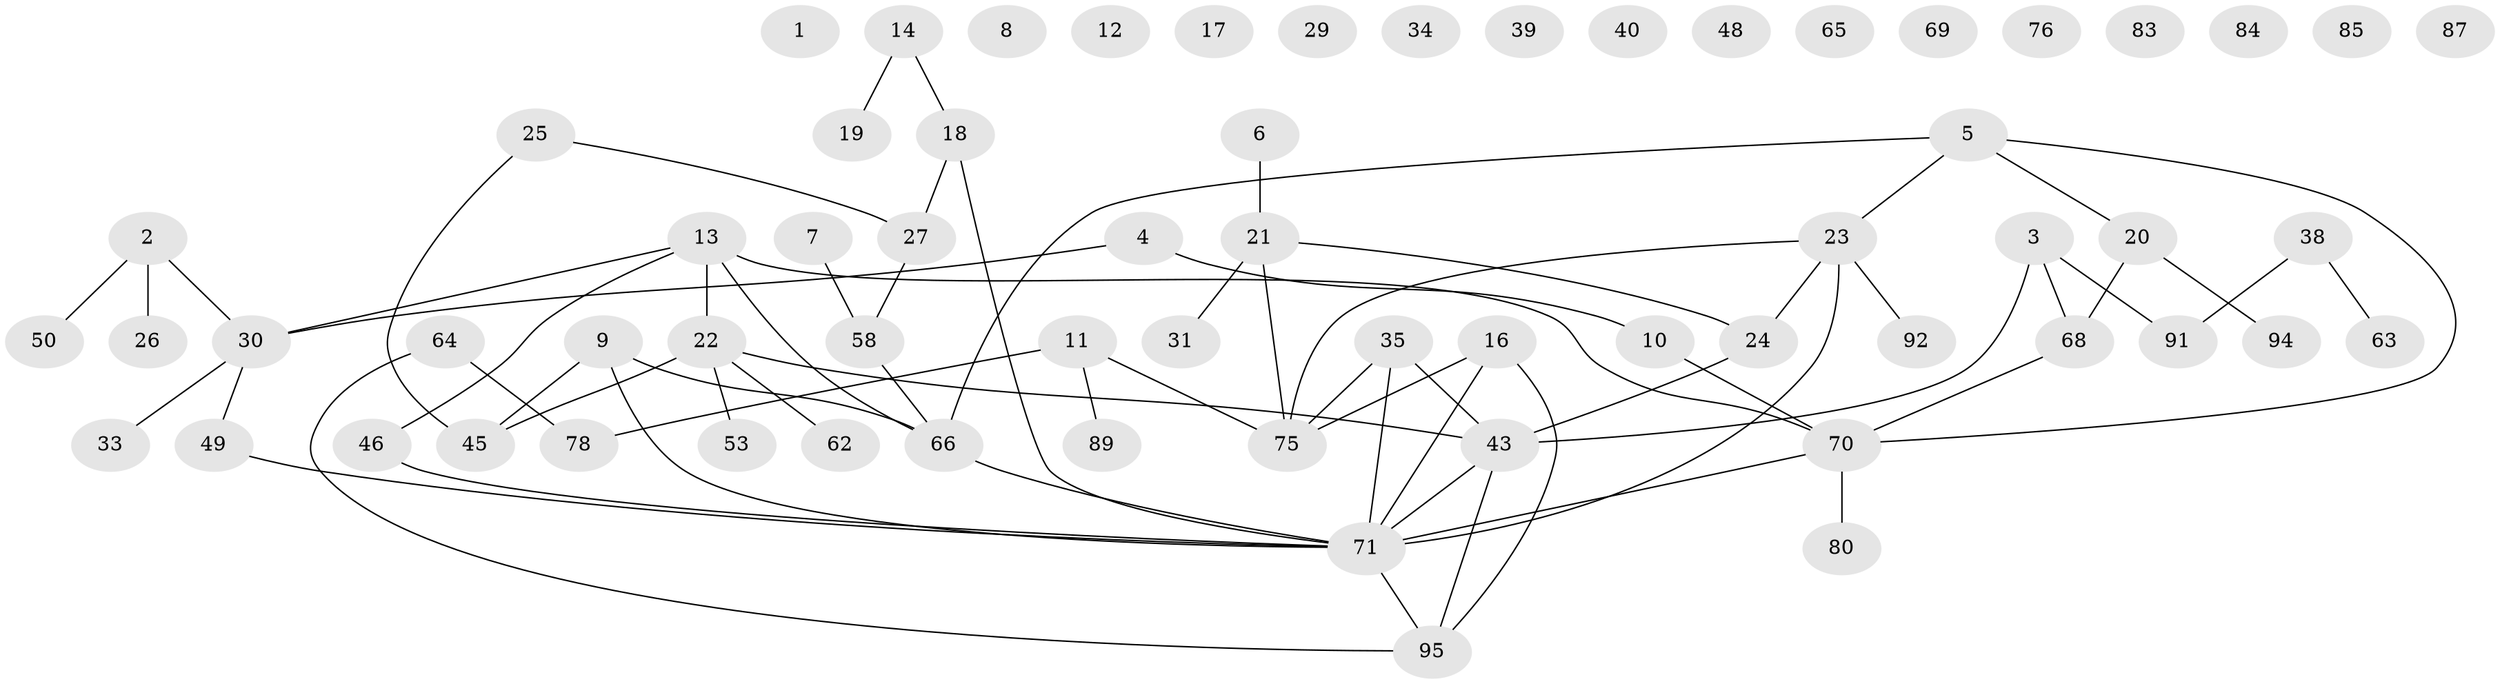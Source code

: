 // Generated by graph-tools (version 1.1) at 2025/23/03/03/25 07:23:27]
// undirected, 65 vertices, 69 edges
graph export_dot {
graph [start="1"]
  node [color=gray90,style=filled];
  1;
  2 [super="+15"];
  3 [super="+51"];
  4 [super="+37"];
  5 [super="+52"];
  6 [super="+59"];
  7;
  8;
  9 [super="+90"];
  10 [super="+82"];
  11 [super="+32"];
  12;
  13 [super="+56"];
  14 [super="+44"];
  16;
  17;
  18 [super="+86"];
  19;
  20 [super="+36"];
  21 [super="+79"];
  22 [super="+28"];
  23 [super="+73"];
  24 [super="+41"];
  25 [super="+47"];
  26 [super="+55"];
  27;
  29;
  30 [super="+42"];
  31;
  33;
  34;
  35;
  38 [super="+97"];
  39;
  40;
  43 [super="+96"];
  45 [super="+57"];
  46 [super="+72"];
  48 [super="+54"];
  49 [super="+61"];
  50;
  53 [super="+74"];
  58 [super="+60"];
  62;
  63;
  64 [super="+67"];
  65;
  66;
  68;
  69;
  70 [super="+88"];
  71 [super="+77"];
  75 [super="+81"];
  76;
  78 [super="+93"];
  80;
  83;
  84;
  85;
  87;
  89;
  91;
  92;
  94;
  95;
  2 -- 26;
  2 -- 50;
  2 -- 30;
  3 -- 43;
  3 -- 68;
  3 -- 91;
  4 -- 30;
  4 -- 10;
  5 -- 70;
  5 -- 20;
  5 -- 66;
  5 -- 23;
  6 -- 21;
  7 -- 58;
  9 -- 66;
  9 -- 45;
  9 -- 71;
  10 -- 70;
  11 -- 78;
  11 -- 89;
  11 -- 75;
  13 -- 30;
  13 -- 66;
  13 -- 46;
  13 -- 70;
  13 -- 22;
  14 -- 19;
  14 -- 18;
  16 -- 95;
  16 -- 71;
  16 -- 75;
  18 -- 27;
  18 -- 71;
  20 -- 68;
  20 -- 94;
  21 -- 31;
  21 -- 75;
  21 -- 24;
  22 -- 62;
  22 -- 45;
  22 -- 43;
  22 -- 53;
  23 -- 75;
  23 -- 92;
  23 -- 71;
  23 -- 24;
  24 -- 43;
  25 -- 45;
  25 -- 27;
  27 -- 58;
  30 -- 33;
  30 -- 49;
  35 -- 43;
  35 -- 75;
  35 -- 71;
  38 -- 91;
  38 -- 63;
  43 -- 95;
  43 -- 71;
  46 -- 71;
  49 -- 71;
  58 -- 66;
  64 -- 78;
  64 -- 95;
  66 -- 71;
  68 -- 70;
  70 -- 80;
  70 -- 71;
  71 -- 95;
}

